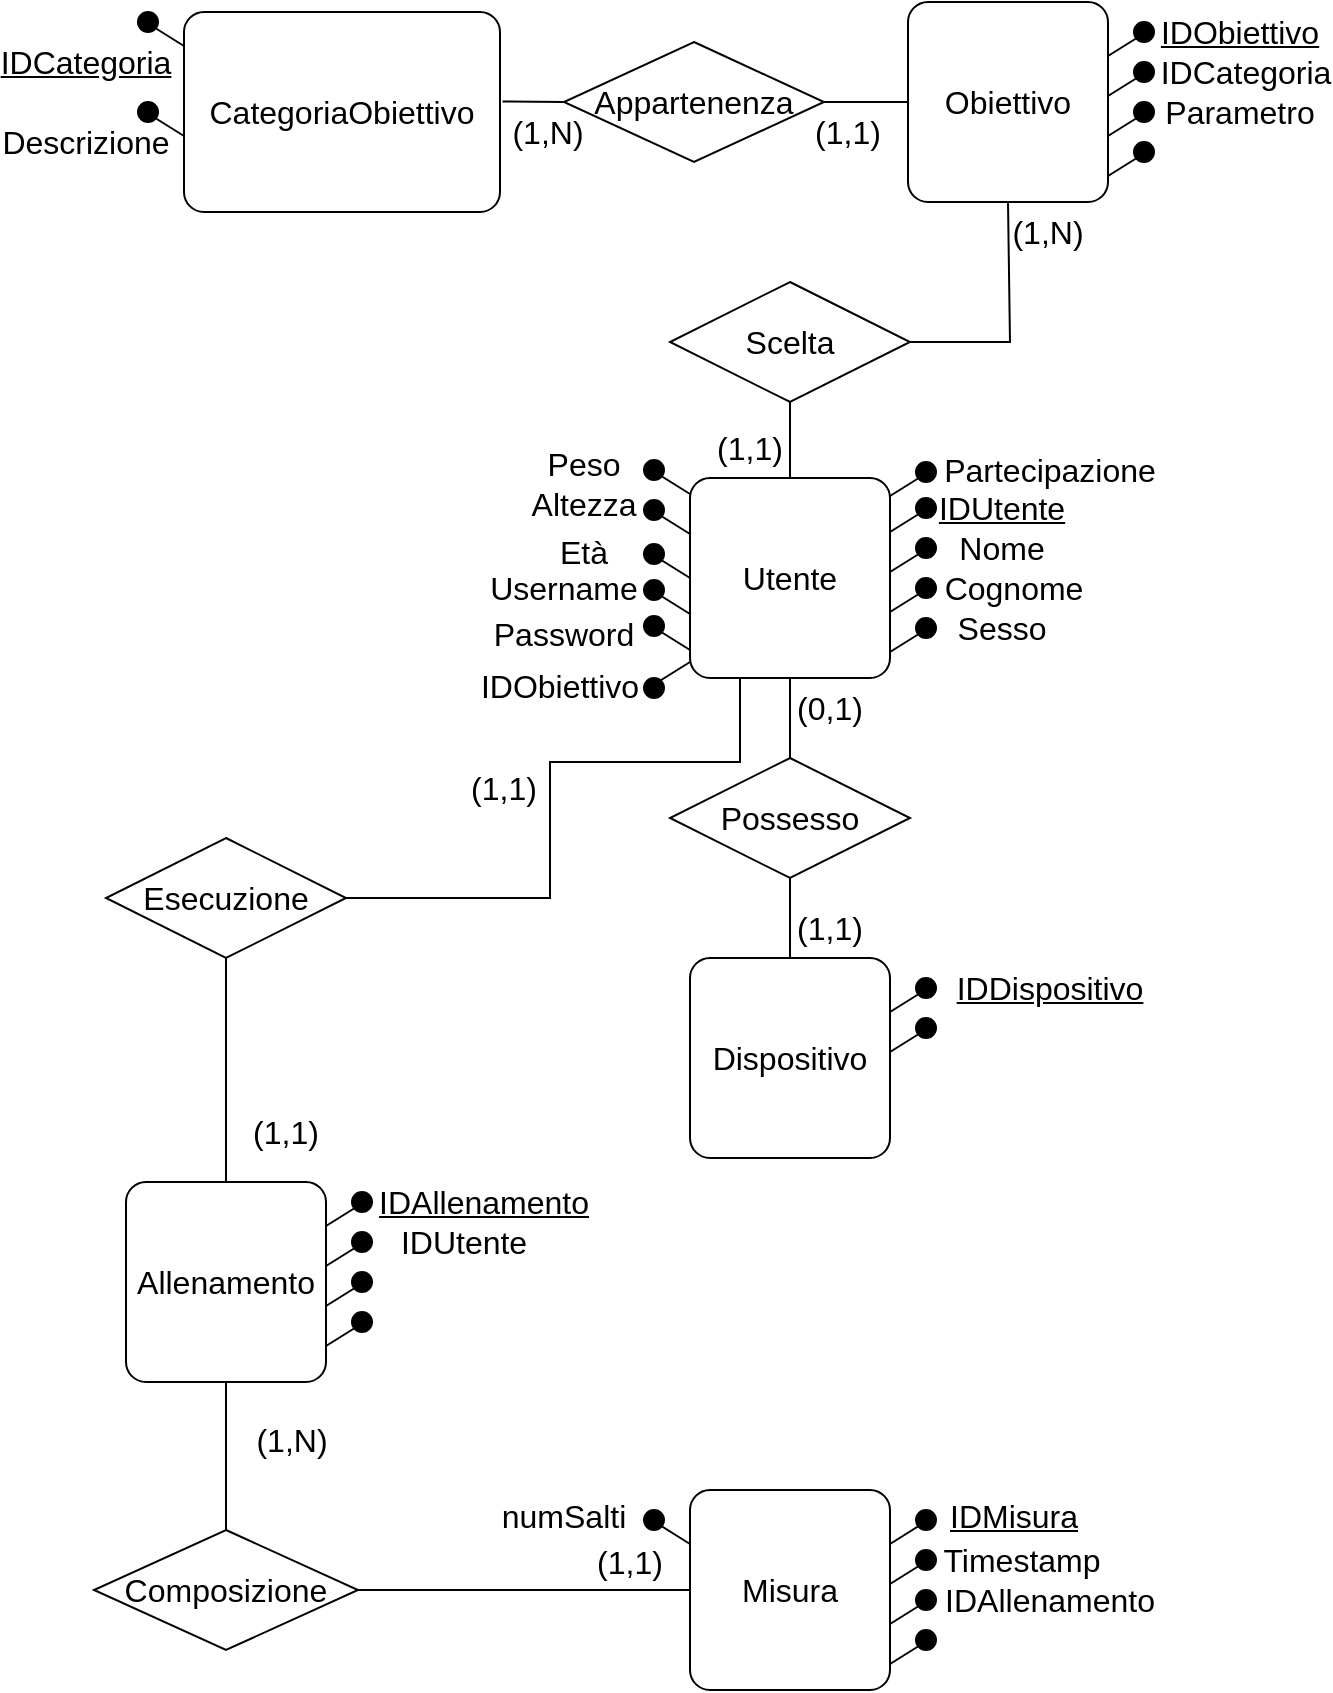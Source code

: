 <mxfile version="21.2.1">
  <diagram id="_G7RUOZMRpgMfMxGVXEv" name="Pagina-1">
    <mxGraphModel dx="1195" dy="726" grid="1" gridSize="10" guides="1" tooltips="1" connect="1" arrows="1" fold="1" page="1" pageScale="1" pageWidth="827" pageHeight="1169" math="0" shadow="0">
      <root>
        <mxCell id="0" />
        <mxCell id="1" parent="0" />
        <mxCell id="o92yWCDCkgeDBt_5n1QN-3" value="Utente" style="rounded=1;arcSize=10;whiteSpace=wrap;html=1;align=center;fontSize=16;" vertex="1" parent="1">
          <mxGeometry x="350" y="258" width="100" height="100" as="geometry" />
        </mxCell>
        <mxCell id="o92yWCDCkgeDBt_5n1QN-12" value="IDUtente" style="text;html=1;strokeColor=none;fillColor=none;align=center;verticalAlign=middle;whiteSpace=wrap;rounded=0;fontStyle=4;fontSize=16;" vertex="1" parent="1">
          <mxGeometry x="486" y="263" width="40" height="20" as="geometry" />
        </mxCell>
        <mxCell id="o92yWCDCkgeDBt_5n1QN-13" value="Nome" style="text;html=1;strokeColor=none;fillColor=none;align=center;verticalAlign=middle;whiteSpace=wrap;rounded=0;fontSize=16;" vertex="1" parent="1">
          <mxGeometry x="486" y="283" width="40" height="20" as="geometry" />
        </mxCell>
        <mxCell id="o92yWCDCkgeDBt_5n1QN-14" value="Cognome" style="text;html=1;strokeColor=none;fillColor=none;align=center;verticalAlign=middle;whiteSpace=wrap;rounded=0;fontSize=16;" vertex="1" parent="1">
          <mxGeometry x="492" y="303" width="40" height="20" as="geometry" />
        </mxCell>
        <mxCell id="o92yWCDCkgeDBt_5n1QN-15" value="Sesso" style="text;html=1;strokeColor=none;fillColor=none;align=center;verticalAlign=middle;whiteSpace=wrap;rounded=0;fontSize=16;" vertex="1" parent="1">
          <mxGeometry x="486" y="323" width="40" height="20" as="geometry" />
        </mxCell>
        <mxCell id="o92yWCDCkgeDBt_5n1QN-18" value="" style="group;flipV=0;flipH=1;" vertex="1" connectable="0" parent="1">
          <mxGeometry x="327" y="249" width="23" height="17" as="geometry" />
        </mxCell>
        <mxCell id="o92yWCDCkgeDBt_5n1QN-16" value="" style="endArrow=none;html=1;exitX=1;exitY=0.25;exitDx=0;exitDy=0;rounded=0;fontSize=12;startSize=8;endSize=8;curved=1;" edge="1" parent="o92yWCDCkgeDBt_5n1QN-18">
          <mxGeometry width="50" height="50" relative="1" as="geometry">
            <mxPoint x="23" y="17" as="sourcePoint" />
            <mxPoint x="7" y="7" as="targetPoint" />
          </mxGeometry>
        </mxCell>
        <mxCell id="o92yWCDCkgeDBt_5n1QN-17" value="" style="ellipse;whiteSpace=wrap;html=1;aspect=fixed;fillColor=#000000;fontSize=16;" vertex="1" parent="o92yWCDCkgeDBt_5n1QN-18">
          <mxGeometry width="10" height="10" as="geometry" />
        </mxCell>
        <mxCell id="o92yWCDCkgeDBt_5n1QN-19" value="Peso" style="text;html=1;strokeColor=none;fillColor=none;align=center;verticalAlign=middle;whiteSpace=wrap;rounded=0;fontSize=16;" vertex="1" parent="1">
          <mxGeometry x="267" y="236" width="60" height="30" as="geometry" />
        </mxCell>
        <mxCell id="o92yWCDCkgeDBt_5n1QN-22" value="" style="group;flipV=0;flipH=1;" vertex="1" connectable="0" parent="1">
          <mxGeometry x="327" y="269" width="23" height="17" as="geometry" />
        </mxCell>
        <mxCell id="o92yWCDCkgeDBt_5n1QN-20" value="" style="endArrow=none;html=1;exitX=1;exitY=0.25;exitDx=0;exitDy=0;rounded=0;fontSize=12;startSize=8;endSize=8;curved=1;" edge="1" parent="o92yWCDCkgeDBt_5n1QN-22">
          <mxGeometry width="50" height="50" relative="1" as="geometry">
            <mxPoint x="23" y="17" as="sourcePoint" />
            <mxPoint x="7" y="7" as="targetPoint" />
          </mxGeometry>
        </mxCell>
        <mxCell id="o92yWCDCkgeDBt_5n1QN-21" value="" style="ellipse;whiteSpace=wrap;html=1;aspect=fixed;fillColor=#000000;fontSize=16;" vertex="1" parent="o92yWCDCkgeDBt_5n1QN-22">
          <mxGeometry width="10" height="10" as="geometry" />
        </mxCell>
        <mxCell id="o92yWCDCkgeDBt_5n1QN-23" value="Altezza" style="text;html=1;strokeColor=none;fillColor=none;align=center;verticalAlign=middle;whiteSpace=wrap;rounded=0;fontSize=16;" vertex="1" parent="1">
          <mxGeometry x="267" y="256" width="60" height="30" as="geometry" />
        </mxCell>
        <mxCell id="o92yWCDCkgeDBt_5n1QN-24" value="" style="group;flipV=0;flipH=1;" vertex="1" connectable="0" parent="1">
          <mxGeometry x="327" y="291" width="23" height="17" as="geometry" />
        </mxCell>
        <mxCell id="o92yWCDCkgeDBt_5n1QN-25" value="" style="endArrow=none;html=1;exitX=1;exitY=0.25;exitDx=0;exitDy=0;rounded=0;fontSize=12;startSize=8;endSize=8;curved=1;" edge="1" parent="o92yWCDCkgeDBt_5n1QN-24">
          <mxGeometry width="50" height="50" relative="1" as="geometry">
            <mxPoint x="23" y="17" as="sourcePoint" />
            <mxPoint x="7" y="7" as="targetPoint" />
          </mxGeometry>
        </mxCell>
        <mxCell id="o92yWCDCkgeDBt_5n1QN-26" value="" style="ellipse;whiteSpace=wrap;html=1;aspect=fixed;fillColor=#000000;fontSize=16;" vertex="1" parent="o92yWCDCkgeDBt_5n1QN-24">
          <mxGeometry width="10" height="10" as="geometry" />
        </mxCell>
        <mxCell id="o92yWCDCkgeDBt_5n1QN-28" value="Età" style="text;html=1;strokeColor=none;fillColor=none;align=center;verticalAlign=middle;whiteSpace=wrap;rounded=0;fontSize=16;" vertex="1" parent="1">
          <mxGeometry x="267" y="280" width="60" height="30" as="geometry" />
        </mxCell>
        <mxCell id="o92yWCDCkgeDBt_5n1QN-37" value="Dispositivo" style="rounded=1;arcSize=10;whiteSpace=wrap;html=1;align=center;fontSize=16;" vertex="1" parent="1">
          <mxGeometry x="350" y="498" width="100" height="100" as="geometry" />
        </mxCell>
        <mxCell id="o92yWCDCkgeDBt_5n1QN-46" value="IDDispositivo" style="text;html=1;strokeColor=none;fillColor=none;align=center;verticalAlign=middle;whiteSpace=wrap;rounded=0;fontStyle=4;fontSize=16;" vertex="1" parent="1">
          <mxGeometry x="510" y="503" width="40" height="20" as="geometry" />
        </mxCell>
        <mxCell id="o92yWCDCkgeDBt_5n1QN-51" value="Possesso" style="shape=rhombus;perimeter=rhombusPerimeter;whiteSpace=wrap;html=1;align=center;fontSize=16;" vertex="1" parent="1">
          <mxGeometry x="340" y="398" width="120" height="60" as="geometry" />
        </mxCell>
        <mxCell id="o92yWCDCkgeDBt_5n1QN-52" value="" style="endArrow=none;html=1;rounded=0;fontSize=12;startSize=8;endSize=8;curved=1;entryX=0.5;entryY=1;entryDx=0;entryDy=0;exitX=0.5;exitY=0;exitDx=0;exitDy=0;" edge="1" parent="1" source="o92yWCDCkgeDBt_5n1QN-51" target="o92yWCDCkgeDBt_5n1QN-3">
          <mxGeometry relative="1" as="geometry">
            <mxPoint x="330" y="408" as="sourcePoint" />
            <mxPoint x="490" y="408" as="targetPoint" />
          </mxGeometry>
        </mxCell>
        <mxCell id="o92yWCDCkgeDBt_5n1QN-53" value="" style="endArrow=none;html=1;rounded=0;fontSize=12;startSize=8;endSize=8;curved=1;exitX=0.5;exitY=1;exitDx=0;exitDy=0;entryX=0.5;entryY=0;entryDx=0;entryDy=0;" edge="1" parent="1" source="o92yWCDCkgeDBt_5n1QN-51" target="o92yWCDCkgeDBt_5n1QN-37">
          <mxGeometry relative="1" as="geometry">
            <mxPoint x="210" y="478" as="sourcePoint" />
            <mxPoint x="370" y="478" as="targetPoint" />
          </mxGeometry>
        </mxCell>
        <mxCell id="o92yWCDCkgeDBt_5n1QN-54" value="(0,1)" style="text;html=1;strokeColor=none;fillColor=none;align=center;verticalAlign=middle;whiteSpace=wrap;rounded=0;fontSize=16;" vertex="1" parent="1">
          <mxGeometry x="390" y="358" width="60" height="30" as="geometry" />
        </mxCell>
        <mxCell id="o92yWCDCkgeDBt_5n1QN-55" value="(1,1)" style="text;html=1;strokeColor=none;fillColor=none;align=center;verticalAlign=middle;whiteSpace=wrap;rounded=0;fontSize=16;" vertex="1" parent="1">
          <mxGeometry x="390" y="468" width="60" height="30" as="geometry" />
        </mxCell>
        <mxCell id="o92yWCDCkgeDBt_5n1QN-56" value="Misura" style="rounded=1;arcSize=10;whiteSpace=wrap;html=1;align=center;fontSize=16;" vertex="1" parent="1">
          <mxGeometry x="350" y="764" width="100" height="100" as="geometry" />
        </mxCell>
        <mxCell id="o92yWCDCkgeDBt_5n1QN-65" value="IDMisura" style="text;html=1;strokeColor=none;fillColor=none;align=center;verticalAlign=middle;whiteSpace=wrap;rounded=0;fontStyle=4;fontSize=16;" vertex="1" parent="1">
          <mxGeometry x="492" y="767" width="40" height="20" as="geometry" />
        </mxCell>
        <mxCell id="o92yWCDCkgeDBt_5n1QN-68" value="IDAllenamento" style="text;html=1;strokeColor=none;fillColor=none;align=center;verticalAlign=middle;whiteSpace=wrap;rounded=0;fontSize=16;" vertex="1" parent="1">
          <mxGeometry x="510" y="809" width="40" height="20" as="geometry" />
        </mxCell>
        <mxCell id="o92yWCDCkgeDBt_5n1QN-69" value="Allenamento" style="rounded=1;arcSize=10;whiteSpace=wrap;html=1;align=center;fontSize=16;" vertex="1" parent="1">
          <mxGeometry x="68" y="610" width="100" height="100" as="geometry" />
        </mxCell>
        <mxCell id="o92yWCDCkgeDBt_5n1QN-78" value="IDAllenamento" style="text;html=1;strokeColor=none;fillColor=none;align=center;verticalAlign=middle;whiteSpace=wrap;rounded=0;fontStyle=4;fontSize=16;" vertex="1" parent="1">
          <mxGeometry x="227" y="610" width="40" height="20" as="geometry" />
        </mxCell>
        <mxCell id="o92yWCDCkgeDBt_5n1QN-79" value="IDUtente" style="text;html=1;strokeColor=none;fillColor=none;align=center;verticalAlign=middle;whiteSpace=wrap;rounded=0;fontSize=16;" vertex="1" parent="1">
          <mxGeometry x="217" y="630" width="40" height="20" as="geometry" />
        </mxCell>
        <mxCell id="o92yWCDCkgeDBt_5n1QN-84" value="Timestamp" style="text;html=1;strokeColor=none;fillColor=none;align=center;verticalAlign=middle;whiteSpace=wrap;rounded=0;fontSize=16;" vertex="1" parent="1">
          <mxGeometry x="486" y="784" width="60" height="30" as="geometry" />
        </mxCell>
        <mxCell id="o92yWCDCkgeDBt_5n1QN-86" value="Username" style="text;html=1;strokeColor=none;fillColor=none;align=center;verticalAlign=middle;whiteSpace=wrap;rounded=0;fontSize=16;" vertex="1" parent="1">
          <mxGeometry x="257" y="298" width="60" height="30" as="geometry" />
        </mxCell>
        <mxCell id="o92yWCDCkgeDBt_5n1QN-87" value="Password" style="text;html=1;strokeColor=none;fillColor=none;align=center;verticalAlign=middle;whiteSpace=wrap;rounded=0;fontSize=16;" vertex="1" parent="1">
          <mxGeometry x="257" y="320.5" width="60" height="30" as="geometry" />
        </mxCell>
        <mxCell id="o92yWCDCkgeDBt_5n1QN-88" value="" style="group;flipV=0;flipH=1;" vertex="1" connectable="0" parent="1">
          <mxGeometry x="327" y="309" width="23" height="17" as="geometry" />
        </mxCell>
        <mxCell id="o92yWCDCkgeDBt_5n1QN-89" value="" style="endArrow=none;html=1;exitX=1;exitY=0.25;exitDx=0;exitDy=0;rounded=0;fontSize=12;startSize=8;endSize=8;curved=1;" edge="1" parent="o92yWCDCkgeDBt_5n1QN-88">
          <mxGeometry width="50" height="50" relative="1" as="geometry">
            <mxPoint x="23" y="17" as="sourcePoint" />
            <mxPoint x="7" y="7" as="targetPoint" />
          </mxGeometry>
        </mxCell>
        <mxCell id="o92yWCDCkgeDBt_5n1QN-90" value="" style="ellipse;whiteSpace=wrap;html=1;aspect=fixed;fillColor=#000000;fontSize=16;" vertex="1" parent="o92yWCDCkgeDBt_5n1QN-88">
          <mxGeometry width="10" height="10" as="geometry" />
        </mxCell>
        <mxCell id="o92yWCDCkgeDBt_5n1QN-91" value="" style="group;flipV=0;flipH=1;" vertex="1" connectable="0" parent="1">
          <mxGeometry x="327" y="327" width="23" height="17" as="geometry" />
        </mxCell>
        <mxCell id="o92yWCDCkgeDBt_5n1QN-92" value="" style="endArrow=none;html=1;exitX=1;exitY=0.25;exitDx=0;exitDy=0;rounded=0;fontSize=12;startSize=8;endSize=8;curved=1;" edge="1" parent="o92yWCDCkgeDBt_5n1QN-91">
          <mxGeometry width="50" height="50" relative="1" as="geometry">
            <mxPoint x="23" y="17" as="sourcePoint" />
            <mxPoint x="7" y="7" as="targetPoint" />
          </mxGeometry>
        </mxCell>
        <mxCell id="o92yWCDCkgeDBt_5n1QN-93" value="" style="ellipse;whiteSpace=wrap;html=1;aspect=fixed;fillColor=#000000;fontSize=16;" vertex="1" parent="o92yWCDCkgeDBt_5n1QN-91">
          <mxGeometry width="10" height="10" as="geometry" />
        </mxCell>
        <mxCell id="o92yWCDCkgeDBt_5n1QN-94" value="Composizione" style="shape=rhombus;perimeter=rhombusPerimeter;whiteSpace=wrap;html=1;align=center;fontSize=16;" vertex="1" parent="1">
          <mxGeometry x="52" y="784" width="132" height="60" as="geometry" />
        </mxCell>
        <mxCell id="o92yWCDCkgeDBt_5n1QN-95" value="" style="endArrow=none;html=1;rounded=0;fontSize=12;startSize=8;endSize=8;curved=1;exitX=0.5;exitY=1;exitDx=0;exitDy=0;entryX=0.5;entryY=0;entryDx=0;entryDy=0;" edge="1" parent="1" source="o92yWCDCkgeDBt_5n1QN-69" target="o92yWCDCkgeDBt_5n1QN-94">
          <mxGeometry relative="1" as="geometry">
            <mxPoint x="118" y="720" as="sourcePoint" />
            <mxPoint x="300" y="874" as="targetPoint" />
          </mxGeometry>
        </mxCell>
        <mxCell id="o92yWCDCkgeDBt_5n1QN-96" value="" style="endArrow=none;html=1;rounded=0;fontSize=12;startSize=8;endSize=8;curved=1;exitX=1;exitY=0.5;exitDx=0;exitDy=0;entryX=0;entryY=0.5;entryDx=0;entryDy=0;" edge="1" parent="1" source="o92yWCDCkgeDBt_5n1QN-94" target="o92yWCDCkgeDBt_5n1QN-56">
          <mxGeometry relative="1" as="geometry">
            <mxPoint x="210" y="884" as="sourcePoint" />
            <mxPoint x="370" y="884" as="targetPoint" />
          </mxGeometry>
        </mxCell>
        <mxCell id="o92yWCDCkgeDBt_5n1QN-97" value="(1,N)" style="text;html=1;strokeColor=none;fillColor=none;align=center;verticalAlign=middle;whiteSpace=wrap;rounded=0;fontSize=16;" vertex="1" parent="1">
          <mxGeometry x="121" y="724" width="60" height="30" as="geometry" />
        </mxCell>
        <mxCell id="o92yWCDCkgeDBt_5n1QN-98" value="(1,1)" style="text;html=1;strokeColor=none;fillColor=none;align=center;verticalAlign=middle;whiteSpace=wrap;rounded=0;fontSize=16;" vertex="1" parent="1">
          <mxGeometry x="290" y="785" width="60" height="30" as="geometry" />
        </mxCell>
        <mxCell id="o92yWCDCkgeDBt_5n1QN-99" value="numSalti" style="text;html=1;strokeColor=none;fillColor=none;align=center;verticalAlign=middle;whiteSpace=wrap;rounded=0;fontSize=16;" vertex="1" parent="1">
          <mxGeometry x="257" y="762" width="60" height="30" as="geometry" />
        </mxCell>
        <mxCell id="o92yWCDCkgeDBt_5n1QN-100" value="" style="group" vertex="1" connectable="0" parent="1">
          <mxGeometry x="450" y="774" width="23" height="17" as="geometry" />
        </mxCell>
        <mxCell id="o92yWCDCkgeDBt_5n1QN-57" value="" style="endArrow=none;html=1;exitX=1;exitY=0.25;exitDx=0;exitDy=0;rounded=0;fontSize=12;startSize=8;endSize=8;curved=1;" edge="1" parent="o92yWCDCkgeDBt_5n1QN-100">
          <mxGeometry width="50" height="50" relative="1" as="geometry">
            <mxPoint y="17" as="sourcePoint" />
            <mxPoint x="16" y="7" as="targetPoint" />
          </mxGeometry>
        </mxCell>
        <mxCell id="o92yWCDCkgeDBt_5n1QN-58" value="" style="ellipse;whiteSpace=wrap;html=1;aspect=fixed;fillColor=#000000;fontSize=16;" vertex="1" parent="o92yWCDCkgeDBt_5n1QN-100">
          <mxGeometry x="13" width="10" height="10" as="geometry" />
        </mxCell>
        <mxCell id="o92yWCDCkgeDBt_5n1QN-101" value="" style="group;flipH=1;" vertex="1" connectable="0" parent="1">
          <mxGeometry x="327" y="774" width="23" height="17" as="geometry" />
        </mxCell>
        <mxCell id="o92yWCDCkgeDBt_5n1QN-102" value="" style="endArrow=none;html=1;exitX=1;exitY=0.25;exitDx=0;exitDy=0;rounded=0;fontSize=12;startSize=8;endSize=8;curved=1;" edge="1" parent="o92yWCDCkgeDBt_5n1QN-101">
          <mxGeometry width="50" height="50" relative="1" as="geometry">
            <mxPoint x="23" y="17" as="sourcePoint" />
            <mxPoint x="7" y="7" as="targetPoint" />
          </mxGeometry>
        </mxCell>
        <mxCell id="o92yWCDCkgeDBt_5n1QN-103" value="" style="ellipse;whiteSpace=wrap;html=1;aspect=fixed;fillColor=#000000;fontSize=16;" vertex="1" parent="o92yWCDCkgeDBt_5n1QN-101">
          <mxGeometry width="10" height="10" as="geometry" />
        </mxCell>
        <mxCell id="o92yWCDCkgeDBt_5n1QN-106" value="Obiettivo" style="rounded=1;arcSize=10;whiteSpace=wrap;html=1;align=center;fontSize=16;" vertex="1" parent="1">
          <mxGeometry x="459" y="20" width="100" height="100" as="geometry" />
        </mxCell>
        <mxCell id="o92yWCDCkgeDBt_5n1QN-115" value="IDObiettivo" style="text;html=1;strokeColor=none;fillColor=none;align=center;verticalAlign=middle;whiteSpace=wrap;rounded=0;fontStyle=4;fontSize=16;" vertex="1" parent="1">
          <mxGeometry x="605" y="25" width="40" height="20" as="geometry" />
        </mxCell>
        <mxCell id="o92yWCDCkgeDBt_5n1QN-120" value="IDCategoria" style="text;html=1;strokeColor=none;fillColor=none;align=center;verticalAlign=middle;whiteSpace=wrap;rounded=0;fontSize=16;" vertex="1" parent="1">
          <mxGeometry x="598" y="40" width="60" height="30" as="geometry" />
        </mxCell>
        <mxCell id="o92yWCDCkgeDBt_5n1QN-121" value="" style="group;flipV=1;flipH=1;" vertex="1" connectable="0" parent="1">
          <mxGeometry x="327" y="350" width="23" height="17" as="geometry" />
        </mxCell>
        <mxCell id="o92yWCDCkgeDBt_5n1QN-122" value="" style="endArrow=none;html=1;exitX=1;exitY=0.25;exitDx=0;exitDy=0;rounded=0;fontSize=12;startSize=8;endSize=8;curved=1;" edge="1" parent="o92yWCDCkgeDBt_5n1QN-121">
          <mxGeometry width="50" height="50" relative="1" as="geometry">
            <mxPoint x="23" as="sourcePoint" />
            <mxPoint x="7" y="10" as="targetPoint" />
          </mxGeometry>
        </mxCell>
        <mxCell id="o92yWCDCkgeDBt_5n1QN-123" value="" style="ellipse;whiteSpace=wrap;html=1;aspect=fixed;fillColor=#000000;fontSize=16;" vertex="1" parent="o92yWCDCkgeDBt_5n1QN-121">
          <mxGeometry y="8" width="10" height="10" as="geometry" />
        </mxCell>
        <mxCell id="o92yWCDCkgeDBt_5n1QN-124" value="IDObiettivo" style="text;html=1;strokeColor=none;fillColor=none;align=center;verticalAlign=middle;whiteSpace=wrap;rounded=0;fontSize=16;" vertex="1" parent="1">
          <mxGeometry x="255" y="347" width="60" height="30" as="geometry" />
        </mxCell>
        <mxCell id="o92yWCDCkgeDBt_5n1QN-125" value="Parametro" style="text;html=1;strokeColor=none;fillColor=none;align=center;verticalAlign=middle;whiteSpace=wrap;rounded=0;fontSize=16;" vertex="1" parent="1">
          <mxGeometry x="595" y="60" width="60" height="30" as="geometry" />
        </mxCell>
        <mxCell id="o92yWCDCkgeDBt_5n1QN-126" value="CategoriaObiettivo" style="rounded=1;arcSize=10;whiteSpace=wrap;html=1;align=center;fontSize=16;" vertex="1" parent="1">
          <mxGeometry x="97" y="25" width="158" height="100" as="geometry" />
        </mxCell>
        <mxCell id="o92yWCDCkgeDBt_5n1QN-135" value="IDCategoria" style="text;html=1;strokeColor=none;fillColor=none;align=center;verticalAlign=middle;whiteSpace=wrap;rounded=0;fontStyle=4;fontSize=16;" vertex="1" parent="1">
          <mxGeometry x="28" y="40" width="40" height="20" as="geometry" />
        </mxCell>
        <mxCell id="o92yWCDCkgeDBt_5n1QN-136" value="Descrizione" style="text;html=1;strokeColor=none;fillColor=none;align=center;verticalAlign=middle;whiteSpace=wrap;rounded=0;fontSize=16;" vertex="1" parent="1">
          <mxGeometry x="28" y="80" width="40" height="20" as="geometry" />
        </mxCell>
        <mxCell id="o92yWCDCkgeDBt_5n1QN-139" value="Esecuzione" style="shape=rhombus;perimeter=rhombusPerimeter;whiteSpace=wrap;html=1;align=center;fontSize=16;" vertex="1" parent="1">
          <mxGeometry x="58" y="438" width="120" height="60" as="geometry" />
        </mxCell>
        <mxCell id="o92yWCDCkgeDBt_5n1QN-140" value="Scelta" style="shape=rhombus;perimeter=rhombusPerimeter;whiteSpace=wrap;html=1;align=center;fontSize=16;" vertex="1" parent="1">
          <mxGeometry x="340" y="160" width="120" height="60" as="geometry" />
        </mxCell>
        <mxCell id="o92yWCDCkgeDBt_5n1QN-141" value="Appartenenza" style="shape=rhombus;perimeter=rhombusPerimeter;whiteSpace=wrap;html=1;align=center;fontSize=16;" vertex="1" parent="1">
          <mxGeometry x="287" y="40" width="130" height="60" as="geometry" />
        </mxCell>
        <mxCell id="o92yWCDCkgeDBt_5n1QN-142" value="" style="endArrow=none;html=1;rounded=0;fontSize=12;startSize=8;endSize=8;curved=1;exitX=0.5;exitY=1;exitDx=0;exitDy=0;entryX=0.5;entryY=0;entryDx=0;entryDy=0;" edge="1" parent="1" source="o92yWCDCkgeDBt_5n1QN-139" target="o92yWCDCkgeDBt_5n1QN-69">
          <mxGeometry relative="1" as="geometry">
            <mxPoint x="100" y="490" as="sourcePoint" />
            <mxPoint x="260" y="490" as="targetPoint" />
          </mxGeometry>
        </mxCell>
        <mxCell id="o92yWCDCkgeDBt_5n1QN-143" value="" style="endArrow=none;html=1;rounded=0;fontSize=12;startSize=8;endSize=8;entryX=0.25;entryY=1;entryDx=0;entryDy=0;exitX=1;exitY=0.5;exitDx=0;exitDy=0;" edge="1" parent="1" source="o92yWCDCkgeDBt_5n1QN-139" target="o92yWCDCkgeDBt_5n1QN-3">
          <mxGeometry relative="1" as="geometry">
            <mxPoint x="180" y="450" as="sourcePoint" />
            <mxPoint x="340" y="450" as="targetPoint" />
            <Array as="points">
              <mxPoint x="280" y="468" />
              <mxPoint x="280" y="400" />
              <mxPoint x="375" y="400" />
            </Array>
          </mxGeometry>
        </mxCell>
        <mxCell id="o92yWCDCkgeDBt_5n1QN-144" value="(1,1)" style="text;html=1;strokeColor=none;fillColor=none;align=center;verticalAlign=middle;whiteSpace=wrap;rounded=0;fontSize=16;" vertex="1" parent="1">
          <mxGeometry x="118" y="570" width="60" height="30" as="geometry" />
        </mxCell>
        <mxCell id="o92yWCDCkgeDBt_5n1QN-145" value="(1,1)" style="text;html=1;strokeColor=none;fillColor=none;align=center;verticalAlign=middle;whiteSpace=wrap;rounded=0;fontSize=16;" vertex="1" parent="1">
          <mxGeometry x="227" y="398" width="60" height="30" as="geometry" />
        </mxCell>
        <mxCell id="o92yWCDCkgeDBt_5n1QN-159" value="" style="group;flipV=0;flipH=0;" vertex="1" connectable="0" parent="1">
          <mxGeometry x="450" y="250" width="23" height="17" as="geometry" />
        </mxCell>
        <mxCell id="o92yWCDCkgeDBt_5n1QN-160" value="" style="endArrow=none;html=1;exitX=1;exitY=0.25;exitDx=0;exitDy=0;rounded=0;fontSize=12;startSize=8;endSize=8;curved=1;" edge="1" parent="o92yWCDCkgeDBt_5n1QN-159">
          <mxGeometry width="50" height="50" relative="1" as="geometry">
            <mxPoint y="17" as="sourcePoint" />
            <mxPoint x="16" y="7" as="targetPoint" />
          </mxGeometry>
        </mxCell>
        <mxCell id="o92yWCDCkgeDBt_5n1QN-161" value="" style="ellipse;whiteSpace=wrap;html=1;aspect=fixed;fillColor=#000000;fontSize=16;" vertex="1" parent="o92yWCDCkgeDBt_5n1QN-159">
          <mxGeometry x="13" width="10" height="10" as="geometry" />
        </mxCell>
        <mxCell id="o92yWCDCkgeDBt_5n1QN-162" value="Partecipazione" style="text;html=1;strokeColor=none;fillColor=none;align=center;verticalAlign=middle;whiteSpace=wrap;rounded=0;fontSize=16;" vertex="1" parent="1">
          <mxGeometry x="500" y="239" width="60" height="30" as="geometry" />
        </mxCell>
        <mxCell id="o92yWCDCkgeDBt_5n1QN-164" value="" style="endArrow=none;html=1;rounded=0;fontSize=12;startSize=8;endSize=8;exitX=0.5;exitY=1;exitDx=0;exitDy=0;entryX=1;entryY=0.5;entryDx=0;entryDy=0;" edge="1" parent="1" source="o92yWCDCkgeDBt_5n1QN-106" target="o92yWCDCkgeDBt_5n1QN-140">
          <mxGeometry relative="1" as="geometry">
            <mxPoint x="510" y="180" as="sourcePoint" />
            <mxPoint x="670" y="180" as="targetPoint" />
            <Array as="points">
              <mxPoint x="510" y="190" />
            </Array>
          </mxGeometry>
        </mxCell>
        <mxCell id="o92yWCDCkgeDBt_5n1QN-165" value="" style="endArrow=none;html=1;rounded=0;fontSize=12;startSize=8;endSize=8;curved=1;exitX=0.5;exitY=1;exitDx=0;exitDy=0;entryX=0.5;entryY=0;entryDx=0;entryDy=0;" edge="1" parent="1" source="o92yWCDCkgeDBt_5n1QN-140" target="o92yWCDCkgeDBt_5n1QN-3">
          <mxGeometry relative="1" as="geometry">
            <mxPoint x="540" y="210" as="sourcePoint" />
            <mxPoint x="700" y="210" as="targetPoint" />
          </mxGeometry>
        </mxCell>
        <mxCell id="o92yWCDCkgeDBt_5n1QN-166" value="" style="endArrow=none;html=1;rounded=0;fontSize=12;startSize=8;endSize=8;curved=1;entryX=0;entryY=0.5;entryDx=0;entryDy=0;exitX=1;exitY=0.5;exitDx=0;exitDy=0;" edge="1" parent="1" source="o92yWCDCkgeDBt_5n1QN-141" target="o92yWCDCkgeDBt_5n1QN-106">
          <mxGeometry relative="1" as="geometry">
            <mxPoint x="220" y="200" as="sourcePoint" />
            <mxPoint x="380" y="200" as="targetPoint" />
          </mxGeometry>
        </mxCell>
        <mxCell id="o92yWCDCkgeDBt_5n1QN-167" value="" style="endArrow=none;html=1;rounded=0;fontSize=12;startSize=8;endSize=8;curved=1;exitX=1.008;exitY=0.447;exitDx=0;exitDy=0;entryX=0;entryY=0.5;entryDx=0;entryDy=0;exitPerimeter=0;" edge="1" parent="1" source="o92yWCDCkgeDBt_5n1QN-126" target="o92yWCDCkgeDBt_5n1QN-141">
          <mxGeometry relative="1" as="geometry">
            <mxPoint x="180" y="190" as="sourcePoint" />
            <mxPoint x="340" y="190" as="targetPoint" />
          </mxGeometry>
        </mxCell>
        <mxCell id="o92yWCDCkgeDBt_5n1QN-172" value="(1,N)" style="text;html=1;strokeColor=none;fillColor=none;align=center;verticalAlign=middle;whiteSpace=wrap;rounded=0;fontSize=16;" vertex="1" parent="1">
          <mxGeometry x="249" y="70" width="60" height="30" as="geometry" />
        </mxCell>
        <mxCell id="o92yWCDCkgeDBt_5n1QN-173" value="(1,1)" style="text;html=1;strokeColor=none;fillColor=none;align=center;verticalAlign=middle;whiteSpace=wrap;rounded=0;fontSize=16;" vertex="1" parent="1">
          <mxGeometry x="399" y="70" width="60" height="30" as="geometry" />
        </mxCell>
        <mxCell id="o92yWCDCkgeDBt_5n1QN-174" value="" style="group;flipV=0;flipH=1;" vertex="1" connectable="0" parent="1">
          <mxGeometry x="74" y="25" width="23" height="17" as="geometry" />
        </mxCell>
        <mxCell id="o92yWCDCkgeDBt_5n1QN-127" value="" style="endArrow=none;html=1;exitX=1;exitY=0.25;exitDx=0;exitDy=0;rounded=0;fontSize=12;startSize=8;endSize=8;curved=1;" edge="1" parent="o92yWCDCkgeDBt_5n1QN-174">
          <mxGeometry width="50" height="50" relative="1" as="geometry">
            <mxPoint x="23" y="17" as="sourcePoint" />
            <mxPoint x="7" y="7" as="targetPoint" />
          </mxGeometry>
        </mxCell>
        <mxCell id="o92yWCDCkgeDBt_5n1QN-128" value="" style="ellipse;whiteSpace=wrap;html=1;aspect=fixed;fillColor=#000000;fontSize=16;" vertex="1" parent="o92yWCDCkgeDBt_5n1QN-174">
          <mxGeometry width="10" height="10" as="geometry" />
        </mxCell>
        <mxCell id="o92yWCDCkgeDBt_5n1QN-176" value="" style="group;flipV=0;flipH=1;" vertex="1" connectable="0" parent="1">
          <mxGeometry x="74" y="70" width="23" height="17" as="geometry" />
        </mxCell>
        <mxCell id="o92yWCDCkgeDBt_5n1QN-177" value="" style="endArrow=none;html=1;exitX=1;exitY=0.25;exitDx=0;exitDy=0;rounded=0;fontSize=12;startSize=8;endSize=8;curved=1;" edge="1" parent="o92yWCDCkgeDBt_5n1QN-176">
          <mxGeometry width="50" height="50" relative="1" as="geometry">
            <mxPoint x="23" y="17" as="sourcePoint" />
            <mxPoint x="7" y="7" as="targetPoint" />
          </mxGeometry>
        </mxCell>
        <mxCell id="o92yWCDCkgeDBt_5n1QN-178" value="" style="ellipse;whiteSpace=wrap;html=1;aspect=fixed;fillColor=#000000;fontSize=16;" vertex="1" parent="o92yWCDCkgeDBt_5n1QN-176">
          <mxGeometry width="10" height="10" as="geometry" />
        </mxCell>
        <mxCell id="o92yWCDCkgeDBt_5n1QN-180" value="(1,1)" style="text;html=1;strokeColor=none;fillColor=none;align=center;verticalAlign=middle;whiteSpace=wrap;rounded=0;fontSize=16;" vertex="1" parent="1">
          <mxGeometry x="350" y="228" width="60" height="30" as="geometry" />
        </mxCell>
        <mxCell id="o92yWCDCkgeDBt_5n1QN-181" value="(1,N)" style="text;html=1;strokeColor=none;fillColor=none;align=center;verticalAlign=middle;whiteSpace=wrap;rounded=0;fontSize=16;" vertex="1" parent="1">
          <mxGeometry x="499" y="120" width="60" height="30" as="geometry" />
        </mxCell>
        <mxCell id="o92yWCDCkgeDBt_5n1QN-182" value="" style="group" vertex="1" connectable="0" parent="1">
          <mxGeometry x="559" y="30" width="23" height="17" as="geometry" />
        </mxCell>
        <mxCell id="o92yWCDCkgeDBt_5n1QN-107" value="" style="endArrow=none;html=1;exitX=1;exitY=0.25;exitDx=0;exitDy=0;rounded=0;fontSize=12;startSize=8;endSize=8;curved=1;" edge="1" parent="o92yWCDCkgeDBt_5n1QN-182">
          <mxGeometry width="50" height="50" relative="1" as="geometry">
            <mxPoint y="17" as="sourcePoint" />
            <mxPoint x="16" y="7" as="targetPoint" />
          </mxGeometry>
        </mxCell>
        <mxCell id="o92yWCDCkgeDBt_5n1QN-108" value="" style="ellipse;whiteSpace=wrap;html=1;aspect=fixed;fillColor=#000000;fontSize=16;" vertex="1" parent="o92yWCDCkgeDBt_5n1QN-182">
          <mxGeometry x="13" width="10" height="10" as="geometry" />
        </mxCell>
        <mxCell id="o92yWCDCkgeDBt_5n1QN-183" value="" style="group" vertex="1" connectable="0" parent="1">
          <mxGeometry x="559" y="50" width="23" height="17" as="geometry" />
        </mxCell>
        <mxCell id="o92yWCDCkgeDBt_5n1QN-109" value="" style="endArrow=none;html=1;exitX=1;exitY=0.25;exitDx=0;exitDy=0;rounded=0;fontSize=12;startSize=8;endSize=8;curved=1;" edge="1" parent="o92yWCDCkgeDBt_5n1QN-183">
          <mxGeometry width="50" height="50" relative="1" as="geometry">
            <mxPoint y="17" as="sourcePoint" />
            <mxPoint x="16" y="7" as="targetPoint" />
          </mxGeometry>
        </mxCell>
        <mxCell id="o92yWCDCkgeDBt_5n1QN-110" value="" style="ellipse;whiteSpace=wrap;html=1;aspect=fixed;fillColor=#000000;fontSize=16;" vertex="1" parent="o92yWCDCkgeDBt_5n1QN-183">
          <mxGeometry x="13" width="10" height="10" as="geometry" />
        </mxCell>
        <mxCell id="o92yWCDCkgeDBt_5n1QN-184" value="" style="group" vertex="1" connectable="0" parent="1">
          <mxGeometry x="559" y="70" width="23" height="17" as="geometry" />
        </mxCell>
        <mxCell id="o92yWCDCkgeDBt_5n1QN-111" value="" style="endArrow=none;html=1;exitX=1;exitY=0.25;exitDx=0;exitDy=0;rounded=0;fontSize=12;startSize=8;endSize=8;curved=1;" edge="1" parent="o92yWCDCkgeDBt_5n1QN-184">
          <mxGeometry width="50" height="50" relative="1" as="geometry">
            <mxPoint y="17" as="sourcePoint" />
            <mxPoint x="16" y="7" as="targetPoint" />
          </mxGeometry>
        </mxCell>
        <mxCell id="o92yWCDCkgeDBt_5n1QN-112" value="" style="ellipse;whiteSpace=wrap;html=1;aspect=fixed;fillColor=#000000;fontSize=16;" vertex="1" parent="o92yWCDCkgeDBt_5n1QN-184">
          <mxGeometry x="13" width="10" height="10" as="geometry" />
        </mxCell>
        <mxCell id="o92yWCDCkgeDBt_5n1QN-185" value="" style="group" vertex="1" connectable="0" parent="1">
          <mxGeometry x="559" y="90" width="23" height="17" as="geometry" />
        </mxCell>
        <mxCell id="o92yWCDCkgeDBt_5n1QN-113" value="" style="endArrow=none;html=1;exitX=1;exitY=0.25;exitDx=0;exitDy=0;rounded=0;fontSize=12;startSize=8;endSize=8;curved=1;" edge="1" parent="o92yWCDCkgeDBt_5n1QN-185">
          <mxGeometry width="50" height="50" relative="1" as="geometry">
            <mxPoint y="17" as="sourcePoint" />
            <mxPoint x="16" y="7" as="targetPoint" />
          </mxGeometry>
        </mxCell>
        <mxCell id="o92yWCDCkgeDBt_5n1QN-114" value="" style="ellipse;whiteSpace=wrap;html=1;aspect=fixed;fillColor=#000000;fontSize=16;" vertex="1" parent="o92yWCDCkgeDBt_5n1QN-185">
          <mxGeometry x="13" width="10" height="10" as="geometry" />
        </mxCell>
        <mxCell id="o92yWCDCkgeDBt_5n1QN-186" value="" style="group" vertex="1" connectable="0" parent="1">
          <mxGeometry x="450" y="268" width="23" height="17" as="geometry" />
        </mxCell>
        <mxCell id="o92yWCDCkgeDBt_5n1QN-4" value="" style="endArrow=none;html=1;exitX=1;exitY=0.25;exitDx=0;exitDy=0;rounded=0;fontSize=12;startSize=8;endSize=8;curved=1;" edge="1" parent="o92yWCDCkgeDBt_5n1QN-186">
          <mxGeometry width="50" height="50" relative="1" as="geometry">
            <mxPoint y="17" as="sourcePoint" />
            <mxPoint x="16" y="7" as="targetPoint" />
          </mxGeometry>
        </mxCell>
        <mxCell id="o92yWCDCkgeDBt_5n1QN-5" value="" style="ellipse;whiteSpace=wrap;html=1;aspect=fixed;fillColor=#000000;fontSize=16;" vertex="1" parent="o92yWCDCkgeDBt_5n1QN-186">
          <mxGeometry x="13" width="10" height="10" as="geometry" />
        </mxCell>
        <mxCell id="o92yWCDCkgeDBt_5n1QN-187" value="" style="group" vertex="1" connectable="0" parent="1">
          <mxGeometry x="450" y="288" width="23" height="17" as="geometry" />
        </mxCell>
        <mxCell id="o92yWCDCkgeDBt_5n1QN-6" value="" style="endArrow=none;html=1;exitX=1;exitY=0.25;exitDx=0;exitDy=0;rounded=0;fontSize=12;startSize=8;endSize=8;curved=1;" edge="1" parent="o92yWCDCkgeDBt_5n1QN-187">
          <mxGeometry width="50" height="50" relative="1" as="geometry">
            <mxPoint y="17" as="sourcePoint" />
            <mxPoint x="16" y="7" as="targetPoint" />
          </mxGeometry>
        </mxCell>
        <mxCell id="o92yWCDCkgeDBt_5n1QN-7" value="" style="ellipse;whiteSpace=wrap;html=1;aspect=fixed;fillColor=#000000;fontSize=16;" vertex="1" parent="o92yWCDCkgeDBt_5n1QN-187">
          <mxGeometry x="13" width="10" height="10" as="geometry" />
        </mxCell>
        <mxCell id="o92yWCDCkgeDBt_5n1QN-188" value="" style="group" vertex="1" connectable="0" parent="1">
          <mxGeometry x="450" y="308" width="23" height="17" as="geometry" />
        </mxCell>
        <mxCell id="o92yWCDCkgeDBt_5n1QN-8" value="" style="endArrow=none;html=1;exitX=1;exitY=0.25;exitDx=0;exitDy=0;rounded=0;fontSize=12;startSize=8;endSize=8;curved=1;" edge="1" parent="o92yWCDCkgeDBt_5n1QN-188">
          <mxGeometry width="50" height="50" relative="1" as="geometry">
            <mxPoint y="17" as="sourcePoint" />
            <mxPoint x="16" y="7" as="targetPoint" />
          </mxGeometry>
        </mxCell>
        <mxCell id="o92yWCDCkgeDBt_5n1QN-9" value="" style="ellipse;whiteSpace=wrap;html=1;aspect=fixed;fillColor=#000000;fontSize=16;" vertex="1" parent="o92yWCDCkgeDBt_5n1QN-188">
          <mxGeometry x="13" width="10" height="10" as="geometry" />
        </mxCell>
        <mxCell id="o92yWCDCkgeDBt_5n1QN-189" value="" style="group" vertex="1" connectable="0" parent="1">
          <mxGeometry x="450" y="328" width="23" height="17" as="geometry" />
        </mxCell>
        <mxCell id="o92yWCDCkgeDBt_5n1QN-10" value="" style="endArrow=none;html=1;exitX=1;exitY=0.25;exitDx=0;exitDy=0;rounded=0;fontSize=12;startSize=8;endSize=8;curved=1;" edge="1" parent="o92yWCDCkgeDBt_5n1QN-189">
          <mxGeometry width="50" height="50" relative="1" as="geometry">
            <mxPoint y="17" as="sourcePoint" />
            <mxPoint x="16" y="7" as="targetPoint" />
          </mxGeometry>
        </mxCell>
        <mxCell id="o92yWCDCkgeDBt_5n1QN-11" value="" style="ellipse;whiteSpace=wrap;html=1;aspect=fixed;fillColor=#000000;fontSize=16;" vertex="1" parent="o92yWCDCkgeDBt_5n1QN-189">
          <mxGeometry x="13" width="10" height="10" as="geometry" />
        </mxCell>
        <mxCell id="o92yWCDCkgeDBt_5n1QN-190" value="" style="group" vertex="1" connectable="0" parent="1">
          <mxGeometry x="450" y="508" width="23" height="17" as="geometry" />
        </mxCell>
        <mxCell id="o92yWCDCkgeDBt_5n1QN-38" value="" style="endArrow=none;html=1;exitX=1;exitY=0.25;exitDx=0;exitDy=0;rounded=0;fontSize=12;startSize=8;endSize=8;curved=1;" edge="1" parent="o92yWCDCkgeDBt_5n1QN-190">
          <mxGeometry width="50" height="50" relative="1" as="geometry">
            <mxPoint y="17" as="sourcePoint" />
            <mxPoint x="16" y="7" as="targetPoint" />
          </mxGeometry>
        </mxCell>
        <mxCell id="o92yWCDCkgeDBt_5n1QN-39" value="" style="ellipse;whiteSpace=wrap;html=1;aspect=fixed;fillColor=#000000;fontSize=16;" vertex="1" parent="o92yWCDCkgeDBt_5n1QN-190">
          <mxGeometry x="13" width="10" height="10" as="geometry" />
        </mxCell>
        <mxCell id="o92yWCDCkgeDBt_5n1QN-191" value="" style="group" vertex="1" connectable="0" parent="1">
          <mxGeometry x="450" y="528" width="23" height="17" as="geometry" />
        </mxCell>
        <mxCell id="o92yWCDCkgeDBt_5n1QN-40" value="" style="endArrow=none;html=1;exitX=1;exitY=0.25;exitDx=0;exitDy=0;rounded=0;fontSize=12;startSize=8;endSize=8;curved=1;" edge="1" parent="o92yWCDCkgeDBt_5n1QN-191">
          <mxGeometry width="50" height="50" relative="1" as="geometry">
            <mxPoint y="17" as="sourcePoint" />
            <mxPoint x="16" y="7" as="targetPoint" />
          </mxGeometry>
        </mxCell>
        <mxCell id="o92yWCDCkgeDBt_5n1QN-41" value="" style="ellipse;whiteSpace=wrap;html=1;aspect=fixed;fillColor=#000000;fontSize=16;" vertex="1" parent="o92yWCDCkgeDBt_5n1QN-191">
          <mxGeometry x="13" width="10" height="10" as="geometry" />
        </mxCell>
        <mxCell id="o92yWCDCkgeDBt_5n1QN-192" value="" style="group" vertex="1" connectable="0" parent="1">
          <mxGeometry x="168" y="615" width="23" height="17" as="geometry" />
        </mxCell>
        <mxCell id="o92yWCDCkgeDBt_5n1QN-70" value="" style="endArrow=none;html=1;exitX=1;exitY=0.25;exitDx=0;exitDy=0;rounded=0;fontSize=12;startSize=8;endSize=8;curved=1;" edge="1" parent="o92yWCDCkgeDBt_5n1QN-192">
          <mxGeometry width="50" height="50" relative="1" as="geometry">
            <mxPoint y="17" as="sourcePoint" />
            <mxPoint x="16" y="7" as="targetPoint" />
          </mxGeometry>
        </mxCell>
        <mxCell id="o92yWCDCkgeDBt_5n1QN-71" value="" style="ellipse;whiteSpace=wrap;html=1;aspect=fixed;fillColor=#000000;fontSize=16;" vertex="1" parent="o92yWCDCkgeDBt_5n1QN-192">
          <mxGeometry x="13" width="10" height="10" as="geometry" />
        </mxCell>
        <mxCell id="o92yWCDCkgeDBt_5n1QN-193" value="" style="group" vertex="1" connectable="0" parent="1">
          <mxGeometry x="168" y="635" width="23" height="17" as="geometry" />
        </mxCell>
        <mxCell id="o92yWCDCkgeDBt_5n1QN-72" value="" style="endArrow=none;html=1;exitX=1;exitY=0.25;exitDx=0;exitDy=0;rounded=0;fontSize=12;startSize=8;endSize=8;curved=1;" edge="1" parent="o92yWCDCkgeDBt_5n1QN-193">
          <mxGeometry width="50" height="50" relative="1" as="geometry">
            <mxPoint y="17" as="sourcePoint" />
            <mxPoint x="16" y="7" as="targetPoint" />
          </mxGeometry>
        </mxCell>
        <mxCell id="o92yWCDCkgeDBt_5n1QN-73" value="" style="ellipse;whiteSpace=wrap;html=1;aspect=fixed;fillColor=#000000;fontSize=16;" vertex="1" parent="o92yWCDCkgeDBt_5n1QN-193">
          <mxGeometry x="13" width="10" height="10" as="geometry" />
        </mxCell>
        <mxCell id="o92yWCDCkgeDBt_5n1QN-194" value="" style="group" vertex="1" connectable="0" parent="1">
          <mxGeometry x="168" y="655" width="23" height="17" as="geometry" />
        </mxCell>
        <mxCell id="o92yWCDCkgeDBt_5n1QN-74" value="" style="endArrow=none;html=1;exitX=1;exitY=0.25;exitDx=0;exitDy=0;rounded=0;fontSize=12;startSize=8;endSize=8;curved=1;" edge="1" parent="o92yWCDCkgeDBt_5n1QN-194">
          <mxGeometry width="50" height="50" relative="1" as="geometry">
            <mxPoint y="17" as="sourcePoint" />
            <mxPoint x="16" y="7" as="targetPoint" />
          </mxGeometry>
        </mxCell>
        <mxCell id="o92yWCDCkgeDBt_5n1QN-75" value="" style="ellipse;whiteSpace=wrap;html=1;aspect=fixed;fillColor=#000000;fontSize=16;" vertex="1" parent="o92yWCDCkgeDBt_5n1QN-194">
          <mxGeometry x="13" width="10" height="10" as="geometry" />
        </mxCell>
        <mxCell id="o92yWCDCkgeDBt_5n1QN-195" value="" style="group" vertex="1" connectable="0" parent="1">
          <mxGeometry x="168" y="675" width="23" height="17" as="geometry" />
        </mxCell>
        <mxCell id="o92yWCDCkgeDBt_5n1QN-76" value="" style="endArrow=none;html=1;exitX=1;exitY=0.25;exitDx=0;exitDy=0;rounded=0;fontSize=12;startSize=8;endSize=8;curved=1;" edge="1" parent="o92yWCDCkgeDBt_5n1QN-195">
          <mxGeometry width="50" height="50" relative="1" as="geometry">
            <mxPoint y="17" as="sourcePoint" />
            <mxPoint x="16" y="7" as="targetPoint" />
          </mxGeometry>
        </mxCell>
        <mxCell id="o92yWCDCkgeDBt_5n1QN-77" value="" style="ellipse;whiteSpace=wrap;html=1;aspect=fixed;fillColor=#000000;fontSize=16;" vertex="1" parent="o92yWCDCkgeDBt_5n1QN-195">
          <mxGeometry x="13" width="10" height="10" as="geometry" />
        </mxCell>
        <mxCell id="o92yWCDCkgeDBt_5n1QN-196" value="" style="group" vertex="1" connectable="0" parent="1">
          <mxGeometry x="450" y="794" width="23" height="17" as="geometry" />
        </mxCell>
        <mxCell id="o92yWCDCkgeDBt_5n1QN-59" value="" style="endArrow=none;html=1;exitX=1;exitY=0.25;exitDx=0;exitDy=0;rounded=0;fontSize=12;startSize=8;endSize=8;curved=1;" edge="1" parent="o92yWCDCkgeDBt_5n1QN-196">
          <mxGeometry width="50" height="50" relative="1" as="geometry">
            <mxPoint y="17" as="sourcePoint" />
            <mxPoint x="16" y="7" as="targetPoint" />
          </mxGeometry>
        </mxCell>
        <mxCell id="o92yWCDCkgeDBt_5n1QN-60" value="" style="ellipse;whiteSpace=wrap;html=1;aspect=fixed;fillColor=#000000;fontSize=16;" vertex="1" parent="o92yWCDCkgeDBt_5n1QN-196">
          <mxGeometry x="13" width="10" height="10" as="geometry" />
        </mxCell>
        <mxCell id="o92yWCDCkgeDBt_5n1QN-197" value="" style="group" vertex="1" connectable="0" parent="1">
          <mxGeometry x="450" y="814" width="23" height="17" as="geometry" />
        </mxCell>
        <mxCell id="o92yWCDCkgeDBt_5n1QN-61" value="" style="endArrow=none;html=1;exitX=1;exitY=0.25;exitDx=0;exitDy=0;rounded=0;fontSize=12;startSize=8;endSize=8;curved=1;" edge="1" parent="o92yWCDCkgeDBt_5n1QN-197">
          <mxGeometry width="50" height="50" relative="1" as="geometry">
            <mxPoint y="17" as="sourcePoint" />
            <mxPoint x="16" y="7" as="targetPoint" />
          </mxGeometry>
        </mxCell>
        <mxCell id="o92yWCDCkgeDBt_5n1QN-62" value="" style="ellipse;whiteSpace=wrap;html=1;aspect=fixed;fillColor=#000000;fontSize=16;" vertex="1" parent="o92yWCDCkgeDBt_5n1QN-197">
          <mxGeometry x="13" width="10" height="10" as="geometry" />
        </mxCell>
        <mxCell id="o92yWCDCkgeDBt_5n1QN-198" value="" style="group" vertex="1" connectable="0" parent="1">
          <mxGeometry x="450" y="834" width="23" height="17" as="geometry" />
        </mxCell>
        <mxCell id="o92yWCDCkgeDBt_5n1QN-63" value="" style="endArrow=none;html=1;exitX=1;exitY=0.25;exitDx=0;exitDy=0;rounded=0;fontSize=12;startSize=8;endSize=8;curved=1;" edge="1" parent="o92yWCDCkgeDBt_5n1QN-198">
          <mxGeometry width="50" height="50" relative="1" as="geometry">
            <mxPoint y="17" as="sourcePoint" />
            <mxPoint x="16" y="7" as="targetPoint" />
          </mxGeometry>
        </mxCell>
        <mxCell id="o92yWCDCkgeDBt_5n1QN-64" value="" style="ellipse;whiteSpace=wrap;html=1;aspect=fixed;fillColor=#000000;fontSize=16;" vertex="1" parent="o92yWCDCkgeDBt_5n1QN-198">
          <mxGeometry x="13" width="10" height="10" as="geometry" />
        </mxCell>
      </root>
    </mxGraphModel>
  </diagram>
</mxfile>

